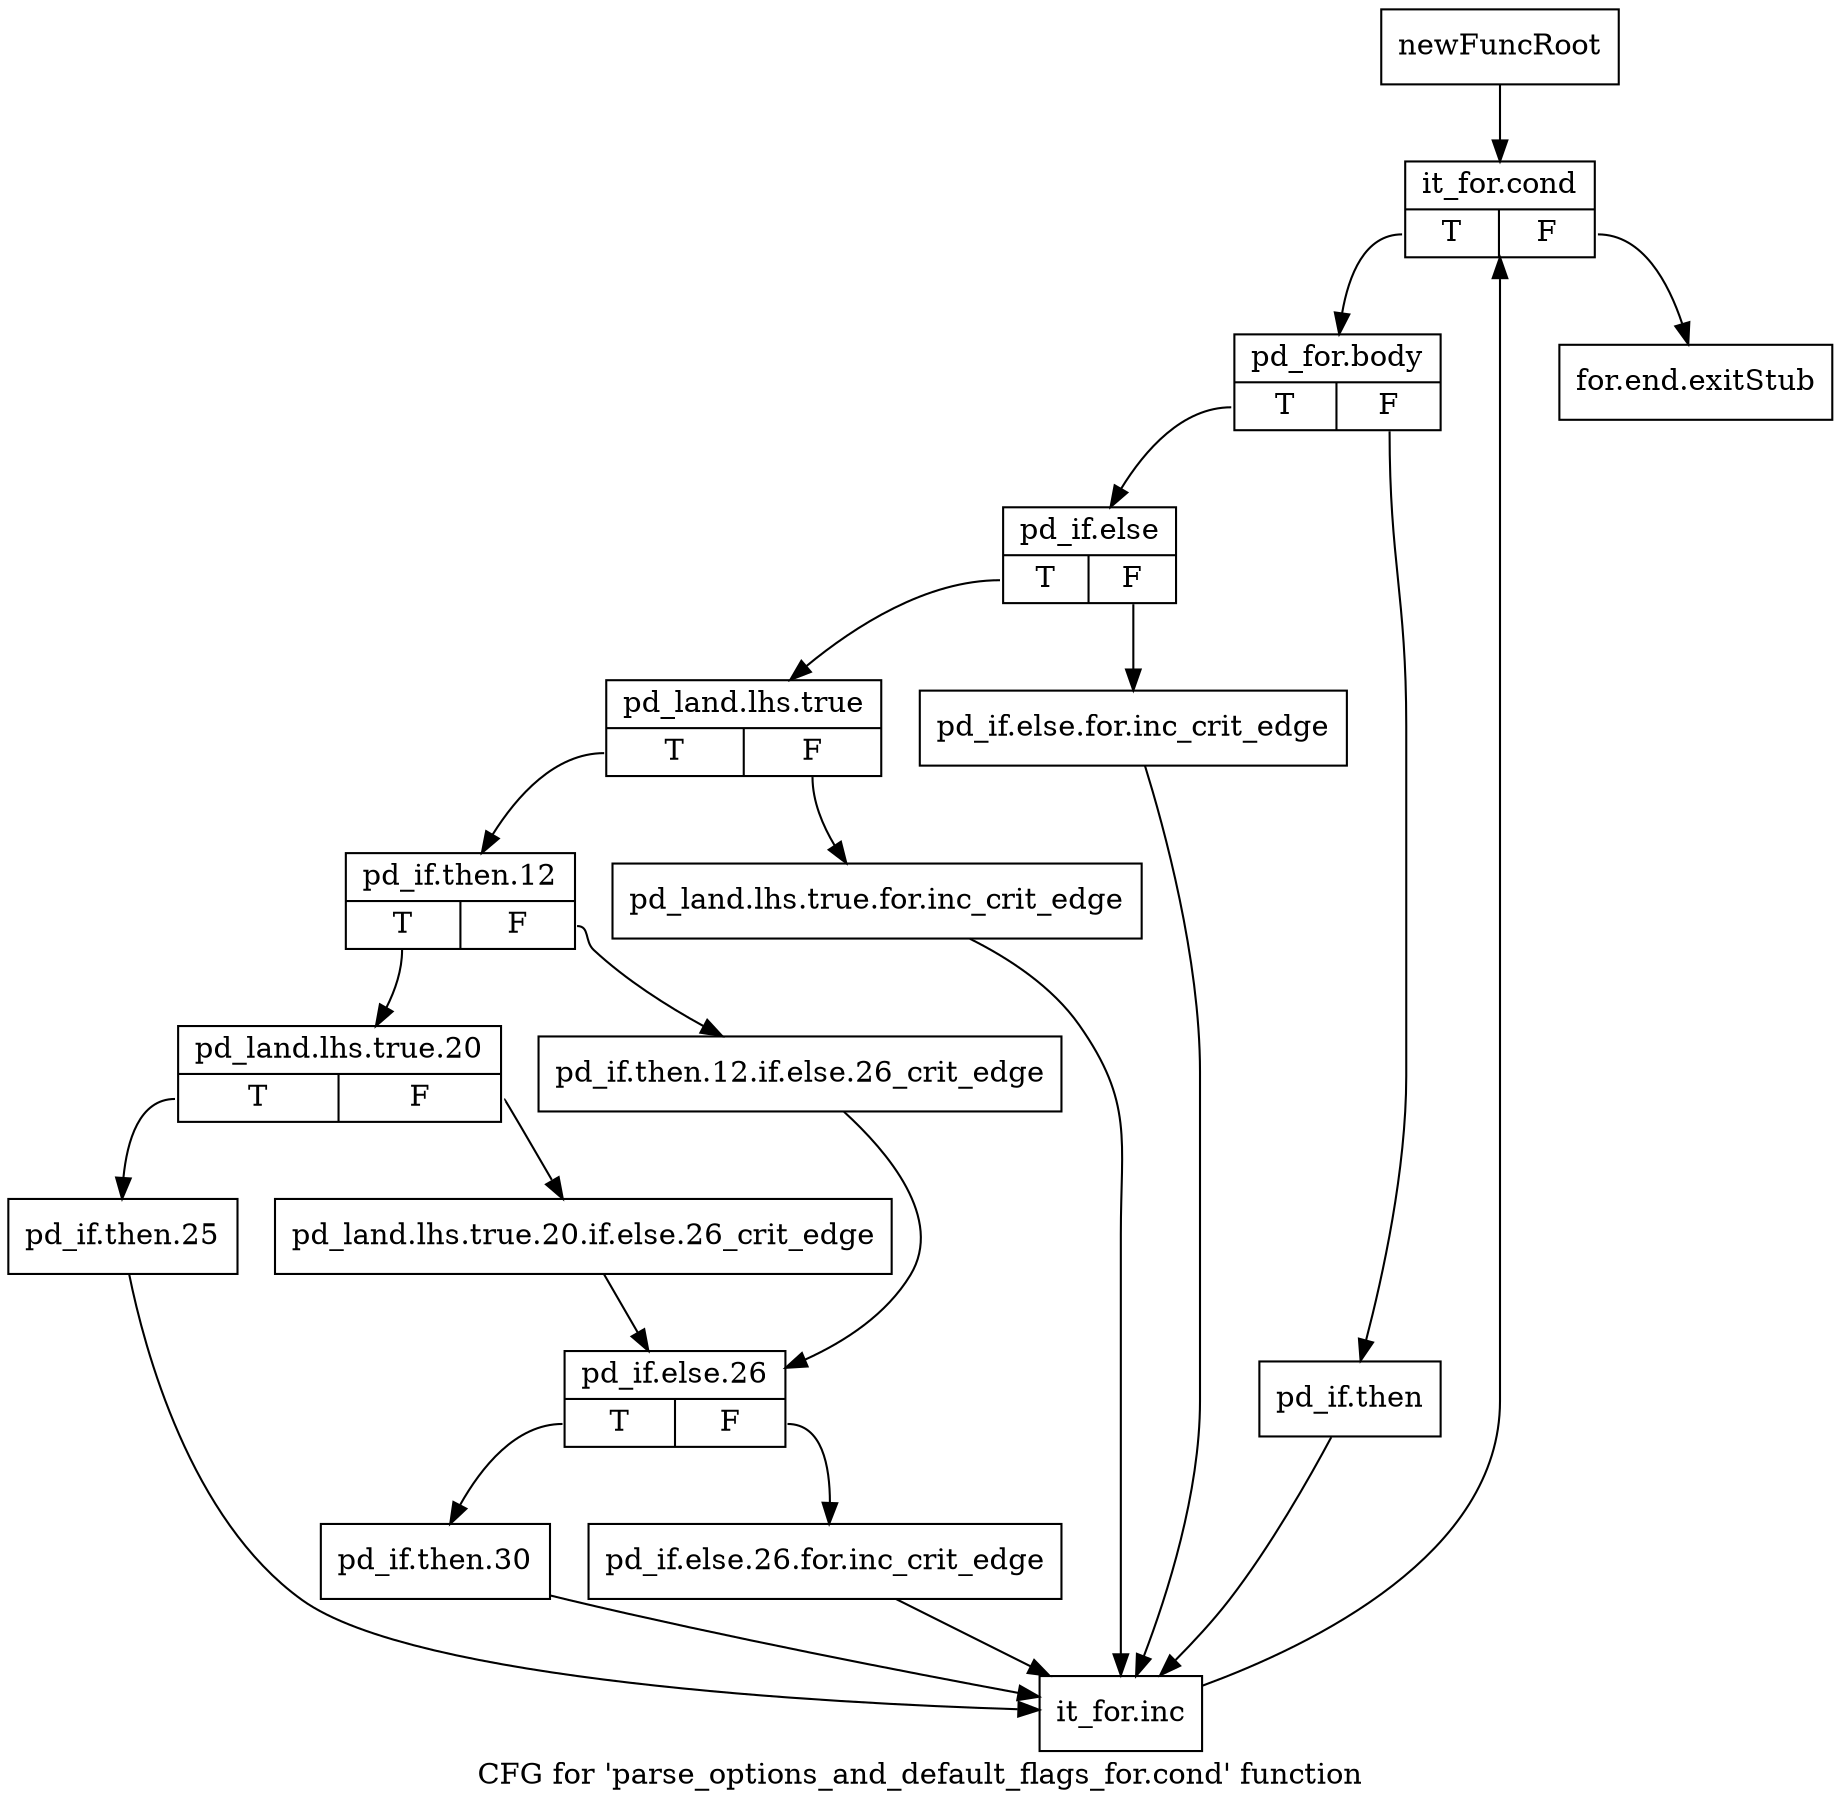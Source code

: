 digraph "CFG for 'parse_options_and_default_flags_for.cond' function" {
	label="CFG for 'parse_options_and_default_flags_for.cond' function";

	Node0xc47ee60 [shape=record,label="{newFuncRoot}"];
	Node0xc47ee60 -> Node0xc4845c0;
	Node0xc484570 [shape=record,label="{for.end.exitStub}"];
	Node0xc4845c0 [shape=record,label="{it_for.cond|{<s0>T|<s1>F}}"];
	Node0xc4845c0:s0 -> Node0xc484610;
	Node0xc4845c0:s1 -> Node0xc484570;
	Node0xc484610 [shape=record,label="{pd_for.body|{<s0>T|<s1>F}}"];
	Node0xc484610:s0 -> Node0xc4846b0;
	Node0xc484610:s1 -> Node0xc484660;
	Node0xc484660 [shape=record,label="{pd_if.then}"];
	Node0xc484660 -> Node0xc484a70;
	Node0xc4846b0 [shape=record,label="{pd_if.else|{<s0>T|<s1>F}}"];
	Node0xc4846b0:s0 -> Node0xc484750;
	Node0xc4846b0:s1 -> Node0xc484700;
	Node0xc484700 [shape=record,label="{pd_if.else.for.inc_crit_edge}"];
	Node0xc484700 -> Node0xc484a70;
	Node0xc484750 [shape=record,label="{pd_land.lhs.true|{<s0>T|<s1>F}}"];
	Node0xc484750:s0 -> Node0xc4847f0;
	Node0xc484750:s1 -> Node0xc4847a0;
	Node0xc4847a0 [shape=record,label="{pd_land.lhs.true.for.inc_crit_edge}"];
	Node0xc4847a0 -> Node0xc484a70;
	Node0xc4847f0 [shape=record,label="{pd_if.then.12|{<s0>T|<s1>F}}"];
	Node0xc4847f0:s0 -> Node0xc484890;
	Node0xc4847f0:s1 -> Node0xc484840;
	Node0xc484840 [shape=record,label="{pd_if.then.12.if.else.26_crit_edge}"];
	Node0xc484840 -> Node0xc484930;
	Node0xc484890 [shape=record,label="{pd_land.lhs.true.20|{<s0>T|<s1>F}}"];
	Node0xc484890:s0 -> Node0xc484a20;
	Node0xc484890:s1 -> Node0xc4848e0;
	Node0xc4848e0 [shape=record,label="{pd_land.lhs.true.20.if.else.26_crit_edge}"];
	Node0xc4848e0 -> Node0xc484930;
	Node0xc484930 [shape=record,label="{pd_if.else.26|{<s0>T|<s1>F}}"];
	Node0xc484930:s0 -> Node0xc4849d0;
	Node0xc484930:s1 -> Node0xc484980;
	Node0xc484980 [shape=record,label="{pd_if.else.26.for.inc_crit_edge}"];
	Node0xc484980 -> Node0xc484a70;
	Node0xc4849d0 [shape=record,label="{pd_if.then.30}"];
	Node0xc4849d0 -> Node0xc484a70;
	Node0xc484a20 [shape=record,label="{pd_if.then.25}"];
	Node0xc484a20 -> Node0xc484a70;
	Node0xc484a70 [shape=record,label="{it_for.inc}"];
	Node0xc484a70 -> Node0xc4845c0;
}
